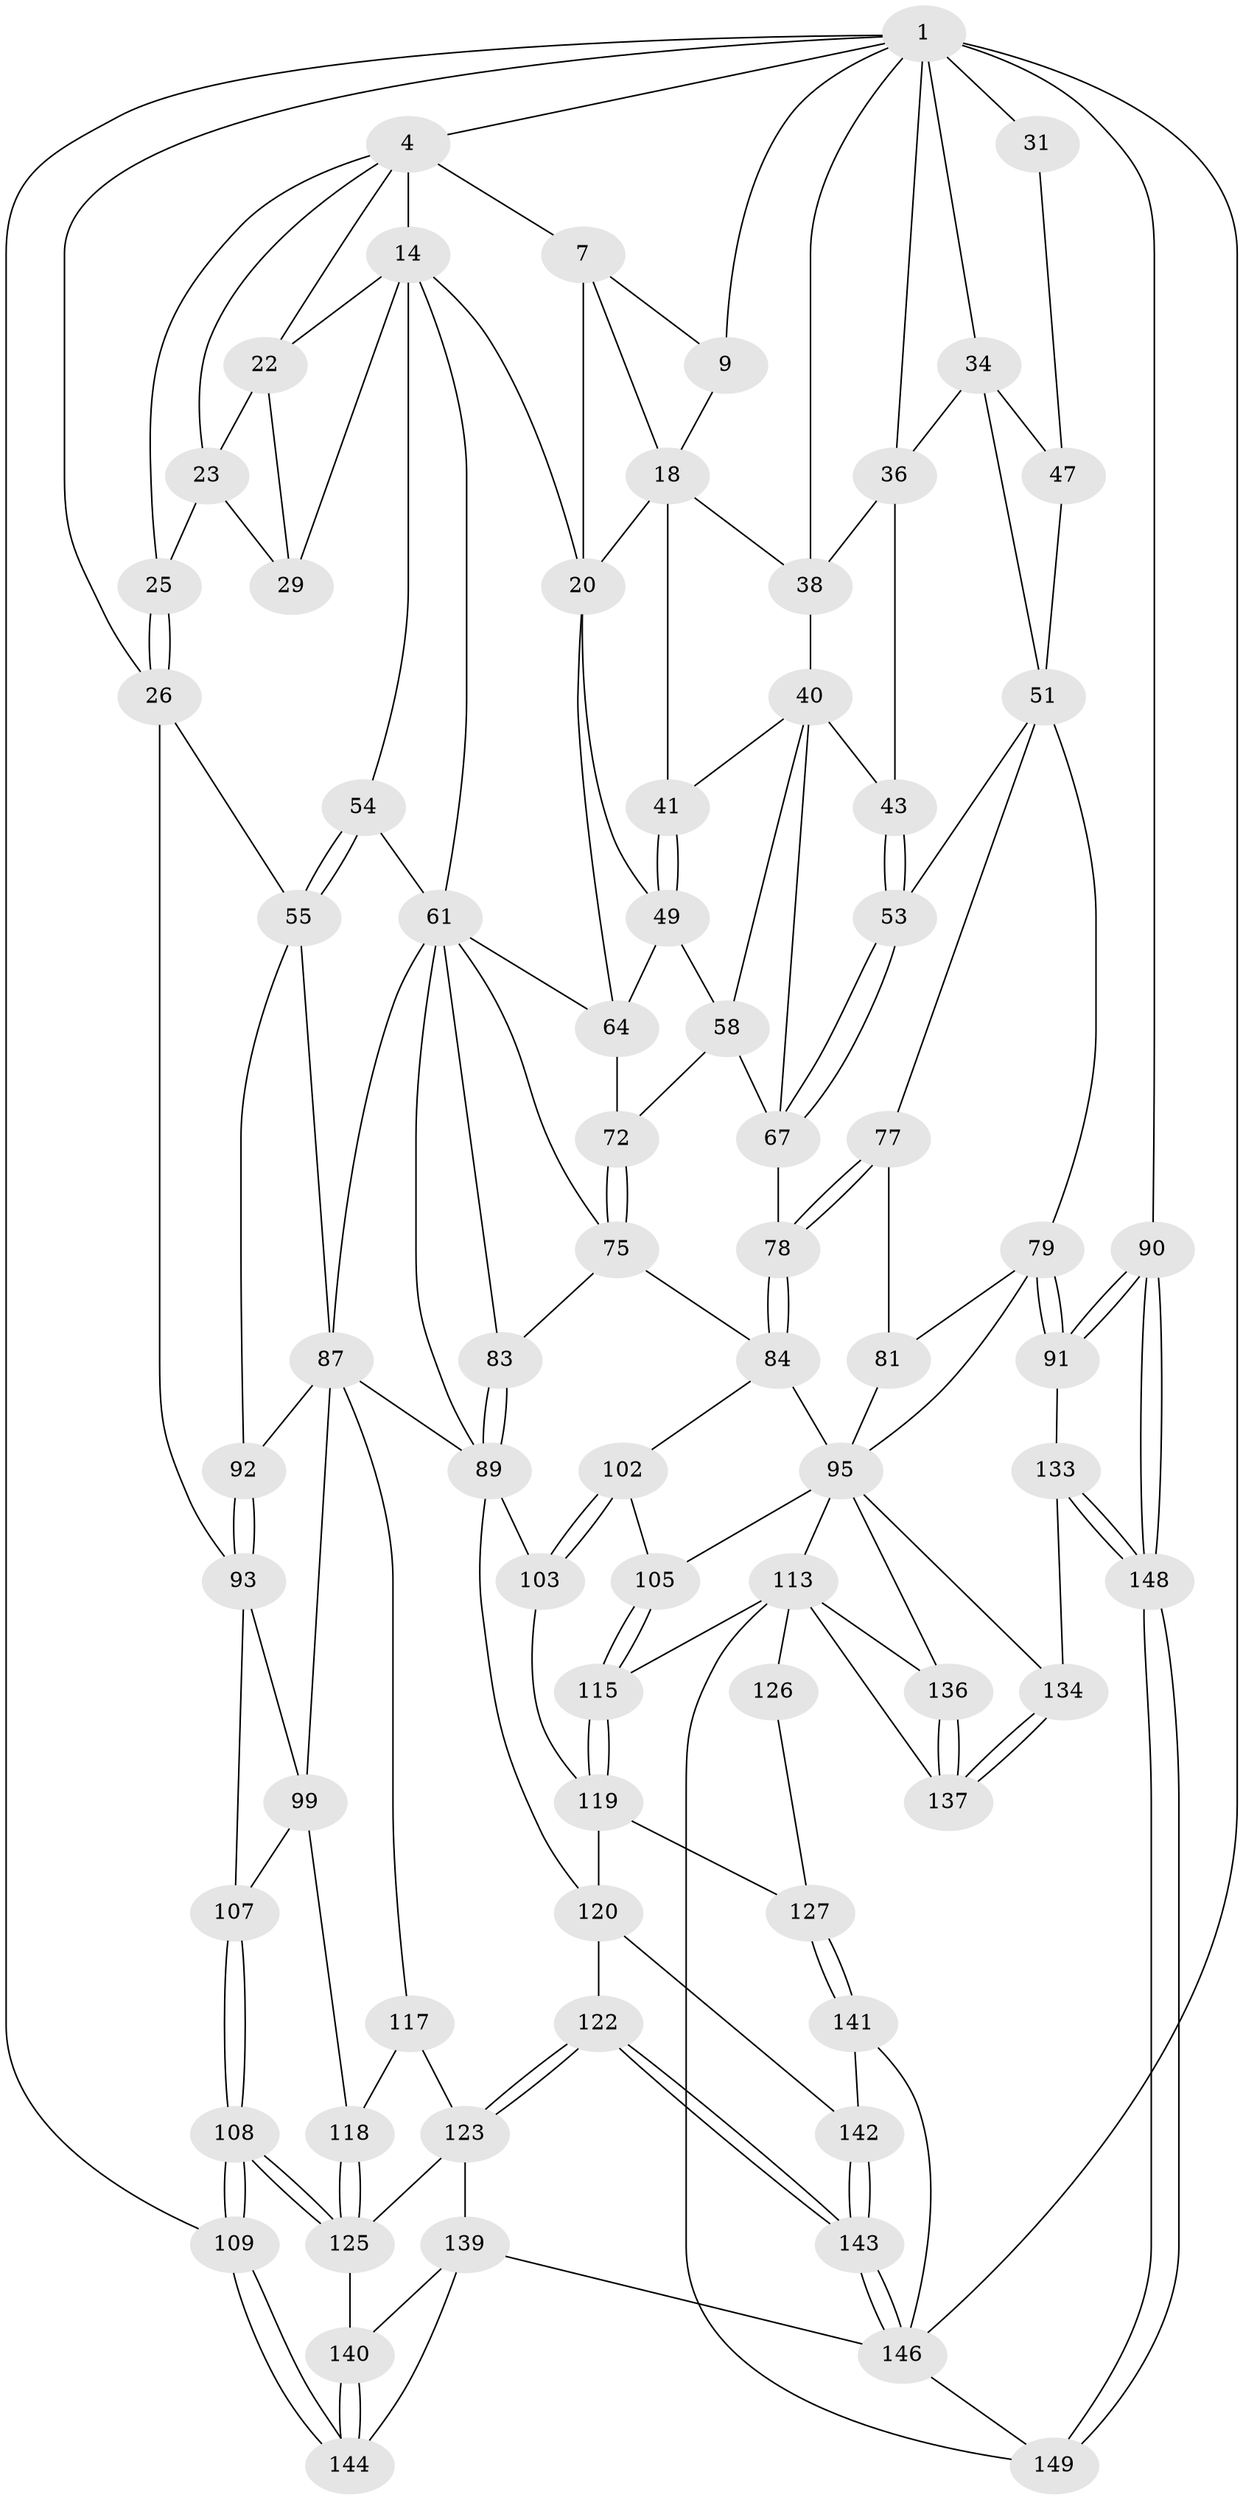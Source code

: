 // original degree distribution, {3: 0.013333333333333334, 6: 0.24, 4: 0.25333333333333335, 5: 0.49333333333333335}
// Generated by graph-tools (version 1.1) at 2025/16/03/09/25 04:16:56]
// undirected, 75 vertices, 173 edges
graph export_dot {
graph [start="1"]
  node [color=gray90,style=filled];
  1 [pos="+0.8406598088637314+0",super="+2+10"];
  4 [pos="+0.029378064462459722+0",super="+24+5"];
  7 [pos="+0.47351816381564243+0",super="+8+17"];
  9 [pos="+0.7644554544044071+0",super="+12"];
  14 [pos="+0.2825895446357475+0.12412479127365406",super="+15+32"];
  18 [pos="+0.5439650757245342+0.09010082683180552",super="+21+19"];
  20 [pos="+0.41341970490918195+0.14244306847151336",super="+45"];
  22 [pos="+0.1391758761644414+0.05939428406835826",super="+28"];
  23 [pos="+0.1098281788290418+0.03941743548625407",super="+27"];
  25 [pos="+0.03174006372272737+0.17724706786764338"];
  26 [pos="+0+0.15766360931887596",super="+56"];
  29 [pos="+0.09674914076888456+0.20398346736924267"];
  31 [pos="+1+0"];
  34 [pos="+0.9325570511623864+0.1810802775981673",super="+35"];
  36 [pos="+0.8079219318043878+0.19897858296948348",super="+42"];
  38 [pos="+0.6372377540123926+0.15328264505715875",super="+39"];
  40 [pos="+0.5957615203612726+0.2677098933583356",super="+44"];
  41 [pos="+0.49351836997955667+0.2321292090098962"];
  43 [pos="+0.6651963933541467+0.29559283188808927"];
  47 [pos="+1+0.2520466467632413",super="+48"];
  49 [pos="+0.478245845838434+0.283752181559985",super="+60"];
  51 [pos="+0.8323886279023974+0.3060892275825604",super="+52+66"];
  53 [pos="+0.715640056303644+0.33796283860175985"];
  54 [pos="+0.13678219054483337+0.36592911448178395"];
  55 [pos="+0.01693963832840944+0.43587245895212784",super="+88"];
  58 [pos="+0.5292930620653149+0.3365191183701814",super="+59"];
  61 [pos="+0.32080226795116906+0.3689975386240823",super="+65+62"];
  64 [pos="+0.3932139989751456+0.34390251432678137",super="+68"];
  67 [pos="+0.5963146216086447+0.37143897456991226",super="+69"];
  72 [pos="+0.4592807574885571+0.45273707368617344"];
  75 [pos="+0.41807977197751955+0.5291740668358075",super="+82"];
  77 [pos="+0.7995159568398145+0.38757348070439485"];
  78 [pos="+0.6387738014507904+0.48460482470030586"];
  79 [pos="+1+0.6262524822734662",super="+80"];
  81 [pos="+0.829396788856731+0.42469034532652494"];
  83 [pos="+0.3571969251084367+0.5938438512362147"];
  84 [pos="+0.6051497855948955+0.5750032758300094",super="+85"];
  87 [pos="+0.12842194062362874+0.5881406131505663",super="+97"];
  89 [pos="+0.31879604688103874+0.6565648589228931",super="+100"];
  90 [pos="+1+1"];
  91 [pos="+1+0.8541627322507538"];
  92 [pos="+0.016213541358090975+0.6165928771133846"];
  93 [pos="+0+0.6388822283705355",super="+94"];
  95 [pos="+0.6767758271927916+0.6354907826372839",super="+96+106"];
  99 [pos="+0.07609424343142655+0.7135584120191472",super="+116"];
  102 [pos="+0.5119263055991097+0.6857520753613957"];
  103 [pos="+0.4629098697556826+0.7257109444666663"];
  105 [pos="+0.633450290567349+0.7202960575191103"];
  107 [pos="+0+1"];
  108 [pos="+0+1"];
  109 [pos="+0+1"];
  113 [pos="+0.6799529018932309+0.7903886201846374",super="+114+129"];
  115 [pos="+0.6287790389246412+0.7571804035952289"];
  117 [pos="+0.17294194510097327+0.7697149719407335"];
  118 [pos="+0.12721749386154502+0.7637411091954597"];
  119 [pos="+0.5582319317323153+0.7828448627781687",super="+128"];
  120 [pos="+0.3697842624755261+0.8099365908664203",super="+121"];
  122 [pos="+0.3058938687428003+0.9086161108274404"];
  123 [pos="+0.2552994864937665+0.9096640740163563",super="+124"];
  125 [pos="+0.05108335384537898+0.9067904088412267",super="+132"];
  126 [pos="+0.6110279550128228+0.9221303803024797"];
  127 [pos="+0.5473250451342768+0.9170484685149468"];
  133 [pos="+0.9432029499146655+0.9305031125850691"];
  134 [pos="+0.8578207159738838+0.9223131153863562"];
  136 [pos="+0.7510801115272496+0.8830074824928296"];
  137 [pos="+0.7741960255419013+1"];
  139 [pos="+0.224123316030589+0.9460531705812198",super="+145"];
  140 [pos="+0.15634536186892925+0.94045745974981"];
  141 [pos="+0.5068018794809264+0.9526677672308985"];
  142 [pos="+0.4312823935822094+0.8937992118614346"];
  143 [pos="+0.3537376220872946+1"];
  144 [pos="+0.11696978061005757+0.9820178870028329"];
  146 [pos="+0.41009462250021667+1",super="+147+150"];
  148 [pos="+0.8379951652782452+1"];
  149 [pos="+0.7583240148987435+1"];
  1 -- 4;
  1 -- 26;
  1 -- 90 [weight=2];
  1 -- 109;
  1 -- 31 [weight=2];
  1 -- 146;
  1 -- 34;
  1 -- 36;
  1 -- 38;
  1 -- 9;
  4 -- 25;
  4 -- 23;
  4 -- 7 [weight=2];
  4 -- 22;
  4 -- 14 [weight=2];
  7 -- 9;
  7 -- 18;
  7 -- 20;
  9 -- 18;
  14 -- 22;
  14 -- 61;
  14 -- 54;
  14 -- 29;
  14 -- 20;
  18 -- 38;
  18 -- 41;
  18 -- 20;
  20 -- 64;
  20 -- 49;
  22 -- 23;
  22 -- 29;
  23 -- 25;
  23 -- 29;
  25 -- 26;
  25 -- 26;
  26 -- 55;
  26 -- 93;
  31 -- 47;
  34 -- 51;
  34 -- 36;
  34 -- 47;
  36 -- 43;
  36 -- 38;
  38 -- 40;
  40 -- 41;
  40 -- 67;
  40 -- 58;
  40 -- 43;
  41 -- 49;
  41 -- 49;
  43 -- 53;
  43 -- 53;
  47 -- 51 [weight=2];
  49 -- 64;
  49 -- 58;
  51 -- 53;
  51 -- 77;
  51 -- 79;
  53 -- 67;
  53 -- 67;
  54 -- 55;
  54 -- 55;
  54 -- 61;
  55 -- 92;
  55 -- 87;
  58 -- 72;
  58 -- 67 [weight=2];
  61 -- 64;
  61 -- 75;
  61 -- 83;
  61 -- 87;
  61 -- 89;
  64 -- 72;
  67 -- 78;
  72 -- 75;
  72 -- 75;
  75 -- 83;
  75 -- 84;
  77 -- 78;
  77 -- 78;
  77 -- 81;
  78 -- 84;
  78 -- 84;
  79 -- 91;
  79 -- 91;
  79 -- 81;
  79 -- 95;
  81 -- 95;
  83 -- 89;
  83 -- 89;
  84 -- 95;
  84 -- 102;
  87 -- 99;
  87 -- 117;
  87 -- 92;
  87 -- 89;
  89 -- 120;
  89 -- 103;
  90 -- 91;
  90 -- 91;
  90 -- 148;
  90 -- 148;
  91 -- 133;
  92 -- 93;
  92 -- 93;
  93 -- 99;
  93 -- 107;
  95 -- 105;
  95 -- 113 [weight=2];
  95 -- 134;
  95 -- 136;
  99 -- 107;
  99 -- 118;
  102 -- 103;
  102 -- 103;
  102 -- 105;
  103 -- 119;
  105 -- 115;
  105 -- 115;
  107 -- 108;
  107 -- 108;
  108 -- 109;
  108 -- 109;
  108 -- 125;
  108 -- 125;
  109 -- 144;
  109 -- 144;
  113 -- 115;
  113 -- 126 [weight=2];
  113 -- 149;
  113 -- 136;
  113 -- 137;
  115 -- 119;
  115 -- 119;
  117 -- 118;
  117 -- 123;
  118 -- 125;
  118 -- 125;
  119 -- 120;
  119 -- 127;
  120 -- 122;
  120 -- 142;
  122 -- 123;
  122 -- 123;
  122 -- 143;
  122 -- 143;
  123 -- 139;
  123 -- 125;
  125 -- 140;
  126 -- 127;
  127 -- 141;
  127 -- 141;
  133 -- 134;
  133 -- 148;
  133 -- 148;
  134 -- 137;
  134 -- 137;
  136 -- 137;
  136 -- 137;
  139 -- 140;
  139 -- 144;
  139 -- 146;
  140 -- 144;
  140 -- 144;
  141 -- 142;
  141 -- 146;
  142 -- 143;
  142 -- 143;
  143 -- 146;
  143 -- 146;
  146 -- 149;
  148 -- 149;
  148 -- 149;
}
